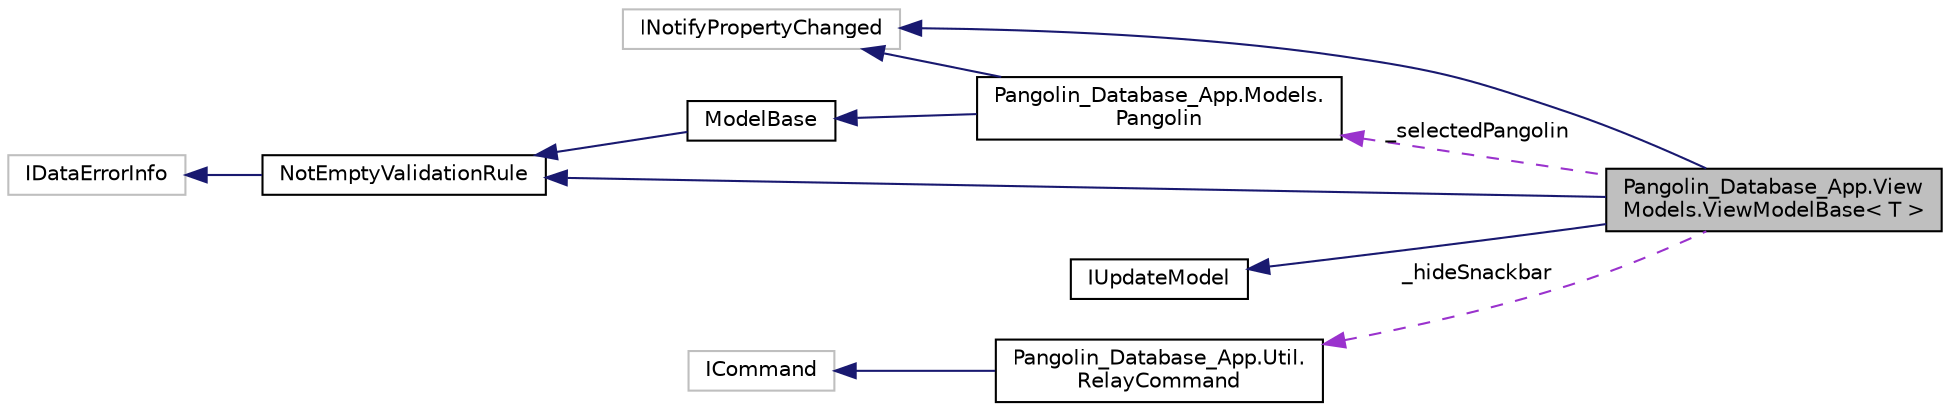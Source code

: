 digraph "Pangolin_Database_App.ViewModels.ViewModelBase&lt; T &gt;"
{
 // LATEX_PDF_SIZE
  edge [fontname="Helvetica",fontsize="10",labelfontname="Helvetica",labelfontsize="10"];
  node [fontname="Helvetica",fontsize="10",shape=record];
  rankdir="LR";
  Node1 [label="Pangolin_Database_App.View\lModels.ViewModelBase\< T \>",height=0.2,width=0.4,color="black", fillcolor="grey75", style="filled", fontcolor="black",tooltip=" "];
  Node2 -> Node1 [dir="back",color="midnightblue",fontsize="10",style="solid"];
  Node2 [label="NotEmptyValidationRule",height=0.2,width=0.4,color="black", fillcolor="white", style="filled",URL="$class_pangolin___database___app_1_1_util_1_1_not_empty_validation_rule.html",tooltip=" "];
  Node3 -> Node2 [dir="back",color="midnightblue",fontsize="10",style="solid"];
  Node3 [label="IDataErrorInfo",height=0.2,width=0.4,color="grey75", fillcolor="white", style="filled",tooltip=" "];
  Node4 -> Node1 [dir="back",color="midnightblue",fontsize="10",style="solid"];
  Node4 [label="INotifyPropertyChanged",height=0.2,width=0.4,color="grey75", fillcolor="white", style="filled",tooltip=" "];
  Node5 -> Node1 [dir="back",color="midnightblue",fontsize="10",style="solid"];
  Node5 [label="IUpdateModel",height=0.2,width=0.4,color="black", fillcolor="white", style="filled",URL="$interface_pangolin___database___app_1_1_util_1_1_i_update_model.html",tooltip=" "];
  Node6 -> Node1 [dir="back",color="darkorchid3",fontsize="10",style="dashed",label=" _selectedPangolin" ];
  Node6 [label="Pangolin_Database_App.Models.\lPangolin",height=0.2,width=0.4,color="black", fillcolor="white", style="filled",URL="$class_pangolin___database___app_1_1_models_1_1_pangolin.html",tooltip=" "];
  Node7 -> Node6 [dir="back",color="midnightblue",fontsize="10",style="solid"];
  Node7 [label="ModelBase",height=0.2,width=0.4,color="black", fillcolor="white", style="filled",URL="$class_pangolin___database___app_1_1_models_1_1_model_base.html",tooltip=" "];
  Node2 -> Node7 [dir="back",color="midnightblue",fontsize="10",style="solid"];
  Node4 -> Node6 [dir="back",color="midnightblue",fontsize="10",style="solid"];
  Node8 -> Node1 [dir="back",color="darkorchid3",fontsize="10",style="dashed",label=" _hideSnackbar" ];
  Node8 [label="Pangolin_Database_App.Util.\lRelayCommand",height=0.2,width=0.4,color="black", fillcolor="white", style="filled",URL="$class_pangolin___database___app_1_1_util_1_1_relay_command.html",tooltip=" "];
  Node9 -> Node8 [dir="back",color="midnightblue",fontsize="10",style="solid"];
  Node9 [label="ICommand",height=0.2,width=0.4,color="grey75", fillcolor="white", style="filled",tooltip=" "];
}
